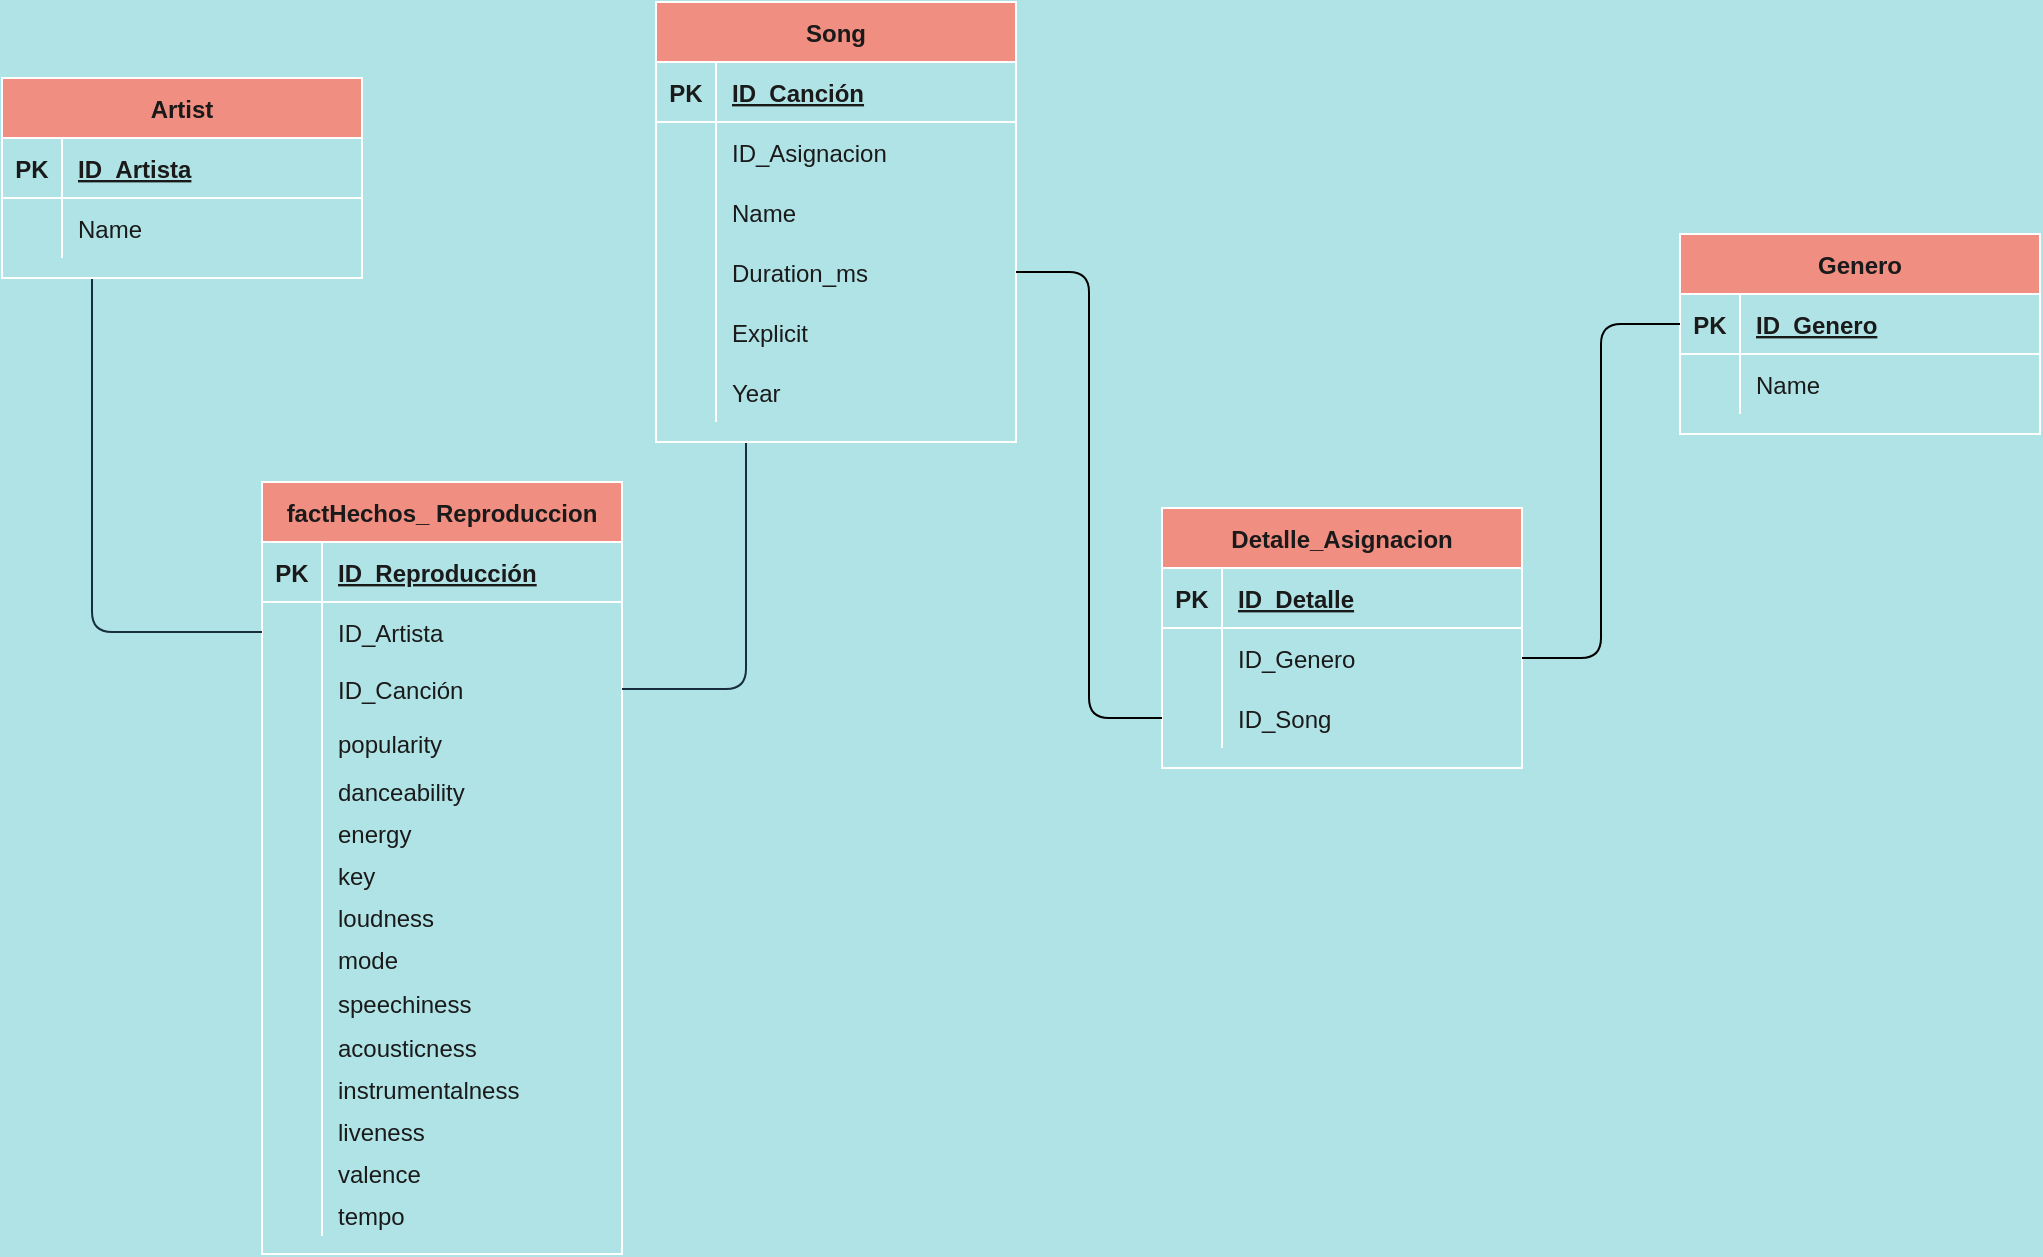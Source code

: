 <mxfile version="20.0.0" type="device"><diagram id="vb7ytGqqXogN_-BwyqKw" name="Page-1"><mxGraphModel dx="868" dy="482" grid="0" gridSize="10" guides="1" tooltips="1" connect="1" arrows="1" fold="1" page="1" pageScale="1" pageWidth="850" pageHeight="1100" background="#B0E3E6" math="0" shadow="0"><root><mxCell id="0"/><mxCell id="1" parent="0"/><mxCell id="wZ0ShS2-7gTB_1gdf2W--13" value="factHechos_ Reproduccion" style="shape=table;startSize=30;container=1;collapsible=1;childLayout=tableLayout;fixedRows=1;rowLines=0;fontStyle=1;align=center;resizeLast=1;fillColor=#F08E81;strokeColor=#FFFFFF;fontColor=#1A1A1A;" parent="1" vertex="1"><mxGeometry x="355" y="293" width="180" height="386" as="geometry"/></mxCell><mxCell id="wZ0ShS2-7gTB_1gdf2W--14" value="" style="shape=tableRow;horizontal=0;startSize=0;swimlaneHead=0;swimlaneBody=0;fillColor=none;collapsible=0;dropTarget=0;points=[[0,0.5],[1,0.5]];portConstraint=eastwest;top=0;left=0;right=0;bottom=1;strokeColor=#FFFFFF;fontColor=#1A1A1A;" parent="wZ0ShS2-7gTB_1gdf2W--13" vertex="1"><mxGeometry y="30" width="180" height="30" as="geometry"/></mxCell><mxCell id="wZ0ShS2-7gTB_1gdf2W--15" value="PK" style="shape=partialRectangle;connectable=0;fillColor=none;top=0;left=0;bottom=0;right=0;fontStyle=1;overflow=hidden;strokeColor=#FFFFFF;fontColor=#1A1A1A;" parent="wZ0ShS2-7gTB_1gdf2W--14" vertex="1"><mxGeometry width="30" height="30" as="geometry"><mxRectangle width="30" height="30" as="alternateBounds"/></mxGeometry></mxCell><mxCell id="wZ0ShS2-7gTB_1gdf2W--16" value="ID_Reproducción" style="shape=partialRectangle;connectable=0;fillColor=none;top=0;left=0;bottom=0;right=0;align=left;spacingLeft=6;fontStyle=5;overflow=hidden;strokeColor=#FFFFFF;fontColor=#1A1A1A;" parent="wZ0ShS2-7gTB_1gdf2W--14" vertex="1"><mxGeometry x="30" width="150" height="30" as="geometry"><mxRectangle width="150" height="30" as="alternateBounds"/></mxGeometry></mxCell><mxCell id="wZ0ShS2-7gTB_1gdf2W--17" value="" style="shape=tableRow;horizontal=0;startSize=0;swimlaneHead=0;swimlaneBody=0;fillColor=none;collapsible=0;dropTarget=0;points=[[0,0.5],[1,0.5]];portConstraint=eastwest;top=0;left=0;right=0;bottom=0;strokeColor=#FFFFFF;fontColor=#1A1A1A;" parent="wZ0ShS2-7gTB_1gdf2W--13" vertex="1"><mxGeometry y="60" width="180" height="30" as="geometry"/></mxCell><mxCell id="wZ0ShS2-7gTB_1gdf2W--18" value="" style="shape=partialRectangle;connectable=0;fillColor=none;top=0;left=0;bottom=0;right=0;editable=1;overflow=hidden;strokeColor=#FFFFFF;fontColor=#1A1A1A;" parent="wZ0ShS2-7gTB_1gdf2W--17" vertex="1"><mxGeometry width="30" height="30" as="geometry"><mxRectangle width="30" height="30" as="alternateBounds"/></mxGeometry></mxCell><mxCell id="wZ0ShS2-7gTB_1gdf2W--19" value="ID_Artista" style="shape=partialRectangle;connectable=0;fillColor=none;top=0;left=0;bottom=0;right=0;align=left;spacingLeft=6;overflow=hidden;strokeColor=#FFFFFF;fontColor=#1A1A1A;" parent="wZ0ShS2-7gTB_1gdf2W--17" vertex="1"><mxGeometry x="30" width="150" height="30" as="geometry"><mxRectangle width="150" height="30" as="alternateBounds"/></mxGeometry></mxCell><mxCell id="wZ0ShS2-7gTB_1gdf2W--55" style="shape=tableRow;horizontal=0;startSize=0;swimlaneHead=0;swimlaneBody=0;fillColor=none;collapsible=0;dropTarget=0;points=[[0,0.5],[1,0.5]];portConstraint=eastwest;top=0;left=0;right=0;bottom=0;strokeColor=#FFFFFF;fontColor=#1A1A1A;" parent="wZ0ShS2-7gTB_1gdf2W--13" vertex="1"><mxGeometry y="90" width="180" height="27" as="geometry"/></mxCell><mxCell id="wZ0ShS2-7gTB_1gdf2W--56" style="shape=partialRectangle;connectable=0;fillColor=none;top=0;left=0;bottom=0;right=0;editable=1;overflow=hidden;strokeColor=#FFFFFF;fontColor=#1A1A1A;" parent="wZ0ShS2-7gTB_1gdf2W--55" vertex="1"><mxGeometry width="30" height="27" as="geometry"><mxRectangle width="30" height="27" as="alternateBounds"/></mxGeometry></mxCell><mxCell id="wZ0ShS2-7gTB_1gdf2W--57" value="ID_Canción" style="shape=partialRectangle;connectable=0;fillColor=none;top=0;left=0;bottom=0;right=0;align=left;spacingLeft=6;overflow=hidden;strokeColor=#FFFFFF;fontColor=#1A1A1A;" parent="wZ0ShS2-7gTB_1gdf2W--55" vertex="1"><mxGeometry x="30" width="150" height="27" as="geometry"><mxRectangle width="150" height="27" as="alternateBounds"/></mxGeometry></mxCell><mxCell id="wZ0ShS2-7gTB_1gdf2W--61" style="shape=tableRow;horizontal=0;startSize=0;swimlaneHead=0;swimlaneBody=0;fillColor=none;collapsible=0;dropTarget=0;points=[[0,0.5],[1,0.5]];portConstraint=eastwest;top=0;left=0;right=0;bottom=0;strokeColor=#FFFFFF;fontColor=#1A1A1A;" parent="wZ0ShS2-7gTB_1gdf2W--13" vertex="1"><mxGeometry y="117" width="180" height="27" as="geometry"/></mxCell><mxCell id="wZ0ShS2-7gTB_1gdf2W--62" style="shape=partialRectangle;connectable=0;fillColor=none;top=0;left=0;bottom=0;right=0;editable=1;overflow=hidden;strokeColor=#FFFFFF;fontColor=#1A1A1A;" parent="wZ0ShS2-7gTB_1gdf2W--61" vertex="1"><mxGeometry width="30" height="27" as="geometry"><mxRectangle width="30" height="27" as="alternateBounds"/></mxGeometry></mxCell><mxCell id="wZ0ShS2-7gTB_1gdf2W--63" value="popularity" style="shape=partialRectangle;connectable=0;fillColor=none;top=0;left=0;bottom=0;right=0;align=left;spacingLeft=6;overflow=hidden;strokeColor=#FFFFFF;fontColor=#1A1A1A;" parent="wZ0ShS2-7gTB_1gdf2W--61" vertex="1"><mxGeometry x="30" width="150" height="27" as="geometry"><mxRectangle width="150" height="27" as="alternateBounds"/></mxGeometry></mxCell><mxCell id="wZ0ShS2-7gTB_1gdf2W--58" style="shape=tableRow;horizontal=0;startSize=0;swimlaneHead=0;swimlaneBody=0;fillColor=none;collapsible=0;dropTarget=0;points=[[0,0.5],[1,0.5]];portConstraint=eastwest;top=0;left=0;right=0;bottom=0;strokeColor=#FFFFFF;fontColor=#1A1A1A;" parent="wZ0ShS2-7gTB_1gdf2W--13" vertex="1"><mxGeometry y="144" width="180" height="21" as="geometry"/></mxCell><mxCell id="wZ0ShS2-7gTB_1gdf2W--59" style="shape=partialRectangle;connectable=0;fillColor=none;top=0;left=0;bottom=0;right=0;editable=1;overflow=hidden;strokeColor=#FFFFFF;fontColor=#1A1A1A;" parent="wZ0ShS2-7gTB_1gdf2W--58" vertex="1"><mxGeometry width="30" height="21" as="geometry"><mxRectangle width="30" height="21" as="alternateBounds"/></mxGeometry></mxCell><mxCell id="wZ0ShS2-7gTB_1gdf2W--60" value="danceability" style="shape=partialRectangle;connectable=0;fillColor=none;top=0;left=0;bottom=0;right=0;align=left;spacingLeft=6;overflow=hidden;strokeColor=#FFFFFF;fontColor=#1A1A1A;" parent="wZ0ShS2-7gTB_1gdf2W--58" vertex="1"><mxGeometry x="30" width="150" height="21" as="geometry"><mxRectangle width="150" height="21" as="alternateBounds"/></mxGeometry></mxCell><mxCell id="wZ0ShS2-7gTB_1gdf2W--67" style="shape=tableRow;horizontal=0;startSize=0;swimlaneHead=0;swimlaneBody=0;fillColor=none;collapsible=0;dropTarget=0;points=[[0,0.5],[1,0.5]];portConstraint=eastwest;top=0;left=0;right=0;bottom=0;strokeColor=#FFFFFF;fontColor=#1A1A1A;" parent="wZ0ShS2-7gTB_1gdf2W--13" vertex="1"><mxGeometry y="165" width="180" height="21" as="geometry"/></mxCell><mxCell id="wZ0ShS2-7gTB_1gdf2W--68" style="shape=partialRectangle;connectable=0;fillColor=none;top=0;left=0;bottom=0;right=0;editable=1;overflow=hidden;strokeColor=#FFFFFF;fontColor=#1A1A1A;" parent="wZ0ShS2-7gTB_1gdf2W--67" vertex="1"><mxGeometry width="30" height="21" as="geometry"><mxRectangle width="30" height="21" as="alternateBounds"/></mxGeometry></mxCell><mxCell id="wZ0ShS2-7gTB_1gdf2W--69" value="energy" style="shape=partialRectangle;connectable=0;fillColor=none;top=0;left=0;bottom=0;right=0;align=left;spacingLeft=6;overflow=hidden;strokeColor=#FFFFFF;fontColor=#1A1A1A;" parent="wZ0ShS2-7gTB_1gdf2W--67" vertex="1"><mxGeometry x="30" width="150" height="21" as="geometry"><mxRectangle width="150" height="21" as="alternateBounds"/></mxGeometry></mxCell><mxCell id="wZ0ShS2-7gTB_1gdf2W--79" style="shape=tableRow;horizontal=0;startSize=0;swimlaneHead=0;swimlaneBody=0;fillColor=none;collapsible=0;dropTarget=0;points=[[0,0.5],[1,0.5]];portConstraint=eastwest;top=0;left=0;right=0;bottom=0;strokeColor=#FFFFFF;fontColor=#1A1A1A;" parent="wZ0ShS2-7gTB_1gdf2W--13" vertex="1"><mxGeometry y="186" width="180" height="21" as="geometry"/></mxCell><mxCell id="wZ0ShS2-7gTB_1gdf2W--80" style="shape=partialRectangle;connectable=0;fillColor=none;top=0;left=0;bottom=0;right=0;editable=1;overflow=hidden;strokeColor=#FFFFFF;fontColor=#1A1A1A;" parent="wZ0ShS2-7gTB_1gdf2W--79" vertex="1"><mxGeometry width="30" height="21" as="geometry"><mxRectangle width="30" height="21" as="alternateBounds"/></mxGeometry></mxCell><mxCell id="wZ0ShS2-7gTB_1gdf2W--81" value="key" style="shape=partialRectangle;connectable=0;fillColor=none;top=0;left=0;bottom=0;right=0;align=left;spacingLeft=6;overflow=hidden;strokeColor=#FFFFFF;fontColor=#1A1A1A;" parent="wZ0ShS2-7gTB_1gdf2W--79" vertex="1"><mxGeometry x="30" width="150" height="21" as="geometry"><mxRectangle width="150" height="21" as="alternateBounds"/></mxGeometry></mxCell><mxCell id="wZ0ShS2-7gTB_1gdf2W--76" style="shape=tableRow;horizontal=0;startSize=0;swimlaneHead=0;swimlaneBody=0;fillColor=none;collapsible=0;dropTarget=0;points=[[0,0.5],[1,0.5]];portConstraint=eastwest;top=0;left=0;right=0;bottom=0;strokeColor=#FFFFFF;fontColor=#1A1A1A;" parent="wZ0ShS2-7gTB_1gdf2W--13" vertex="1"><mxGeometry y="207" width="180" height="21" as="geometry"/></mxCell><mxCell id="wZ0ShS2-7gTB_1gdf2W--77" style="shape=partialRectangle;connectable=0;fillColor=none;top=0;left=0;bottom=0;right=0;editable=1;overflow=hidden;strokeColor=#FFFFFF;fontColor=#1A1A1A;" parent="wZ0ShS2-7gTB_1gdf2W--76" vertex="1"><mxGeometry width="30" height="21" as="geometry"><mxRectangle width="30" height="21" as="alternateBounds"/></mxGeometry></mxCell><mxCell id="wZ0ShS2-7gTB_1gdf2W--78" value="loudness" style="shape=partialRectangle;connectable=0;fillColor=none;top=0;left=0;bottom=0;right=0;align=left;spacingLeft=6;overflow=hidden;strokeColor=#FFFFFF;fontColor=#1A1A1A;" parent="wZ0ShS2-7gTB_1gdf2W--76" vertex="1"><mxGeometry x="30" width="150" height="21" as="geometry"><mxRectangle width="150" height="21" as="alternateBounds"/></mxGeometry></mxCell><mxCell id="wZ0ShS2-7gTB_1gdf2W--73" style="shape=tableRow;horizontal=0;startSize=0;swimlaneHead=0;swimlaneBody=0;fillColor=none;collapsible=0;dropTarget=0;points=[[0,0.5],[1,0.5]];portConstraint=eastwest;top=0;left=0;right=0;bottom=0;strokeColor=#FFFFFF;fontColor=#1A1A1A;" parent="wZ0ShS2-7gTB_1gdf2W--13" vertex="1"><mxGeometry y="228" width="180" height="21" as="geometry"/></mxCell><mxCell id="wZ0ShS2-7gTB_1gdf2W--74" style="shape=partialRectangle;connectable=0;fillColor=none;top=0;left=0;bottom=0;right=0;editable=1;overflow=hidden;strokeColor=#FFFFFF;fontColor=#1A1A1A;" parent="wZ0ShS2-7gTB_1gdf2W--73" vertex="1"><mxGeometry width="30" height="21" as="geometry"><mxRectangle width="30" height="21" as="alternateBounds"/></mxGeometry></mxCell><mxCell id="wZ0ShS2-7gTB_1gdf2W--75" value="mode" style="shape=partialRectangle;connectable=0;fillColor=none;top=0;left=0;bottom=0;right=0;align=left;spacingLeft=6;overflow=hidden;strokeColor=#FFFFFF;fontColor=#1A1A1A;" parent="wZ0ShS2-7gTB_1gdf2W--73" vertex="1"><mxGeometry x="30" width="150" height="21" as="geometry"><mxRectangle width="150" height="21" as="alternateBounds"/></mxGeometry></mxCell><mxCell id="wZ0ShS2-7gTB_1gdf2W--70" style="shape=tableRow;horizontal=0;startSize=0;swimlaneHead=0;swimlaneBody=0;fillColor=none;collapsible=0;dropTarget=0;points=[[0,0.5],[1,0.5]];portConstraint=eastwest;top=0;left=0;right=0;bottom=0;strokeColor=#FFFFFF;fontColor=#1A1A1A;" parent="wZ0ShS2-7gTB_1gdf2W--13" vertex="1"><mxGeometry y="249" width="180" height="23" as="geometry"/></mxCell><mxCell id="wZ0ShS2-7gTB_1gdf2W--71" style="shape=partialRectangle;connectable=0;fillColor=none;top=0;left=0;bottom=0;right=0;editable=1;overflow=hidden;strokeColor=#FFFFFF;fontColor=#1A1A1A;" parent="wZ0ShS2-7gTB_1gdf2W--70" vertex="1"><mxGeometry width="30" height="23" as="geometry"><mxRectangle width="30" height="23" as="alternateBounds"/></mxGeometry></mxCell><mxCell id="wZ0ShS2-7gTB_1gdf2W--72" value="speechiness" style="shape=partialRectangle;connectable=0;fillColor=none;top=0;left=0;bottom=0;right=0;align=left;spacingLeft=6;overflow=hidden;strokeColor=#FFFFFF;fontColor=#1A1A1A;" parent="wZ0ShS2-7gTB_1gdf2W--70" vertex="1"><mxGeometry x="30" width="150" height="23" as="geometry"><mxRectangle width="150" height="23" as="alternateBounds"/></mxGeometry></mxCell><mxCell id="wZ0ShS2-7gTB_1gdf2W--64" style="shape=tableRow;horizontal=0;startSize=0;swimlaneHead=0;swimlaneBody=0;fillColor=none;collapsible=0;dropTarget=0;points=[[0,0.5],[1,0.5]];portConstraint=eastwest;top=0;left=0;right=0;bottom=0;strokeColor=#FFFFFF;fontColor=#1A1A1A;" parent="wZ0ShS2-7gTB_1gdf2W--13" vertex="1"><mxGeometry y="272" width="180" height="21" as="geometry"/></mxCell><mxCell id="wZ0ShS2-7gTB_1gdf2W--65" style="shape=partialRectangle;connectable=0;fillColor=none;top=0;left=0;bottom=0;right=0;editable=1;overflow=hidden;strokeColor=#FFFFFF;fontColor=#1A1A1A;" parent="wZ0ShS2-7gTB_1gdf2W--64" vertex="1"><mxGeometry width="30" height="21" as="geometry"><mxRectangle width="30" height="21" as="alternateBounds"/></mxGeometry></mxCell><mxCell id="wZ0ShS2-7gTB_1gdf2W--66" value="acousticness" style="shape=partialRectangle;connectable=0;fillColor=none;top=0;left=0;bottom=0;right=0;align=left;spacingLeft=6;overflow=hidden;strokeColor=#FFFFFF;fontColor=#1A1A1A;" parent="wZ0ShS2-7gTB_1gdf2W--64" vertex="1"><mxGeometry x="30" width="150" height="21" as="geometry"><mxRectangle width="150" height="21" as="alternateBounds"/></mxGeometry></mxCell><mxCell id="wZ0ShS2-7gTB_1gdf2W--91" style="shape=tableRow;horizontal=0;startSize=0;swimlaneHead=0;swimlaneBody=0;fillColor=none;collapsible=0;dropTarget=0;points=[[0,0.5],[1,0.5]];portConstraint=eastwest;top=0;left=0;right=0;bottom=0;strokeColor=#FFFFFF;fontColor=#1A1A1A;" parent="wZ0ShS2-7gTB_1gdf2W--13" vertex="1"><mxGeometry y="293" width="180" height="21" as="geometry"/></mxCell><mxCell id="wZ0ShS2-7gTB_1gdf2W--92" style="shape=partialRectangle;connectable=0;fillColor=none;top=0;left=0;bottom=0;right=0;editable=1;overflow=hidden;strokeColor=#FFFFFF;fontColor=#1A1A1A;" parent="wZ0ShS2-7gTB_1gdf2W--91" vertex="1"><mxGeometry width="30" height="21" as="geometry"><mxRectangle width="30" height="21" as="alternateBounds"/></mxGeometry></mxCell><mxCell id="wZ0ShS2-7gTB_1gdf2W--93" value="instrumentalness" style="shape=partialRectangle;connectable=0;fillColor=none;top=0;left=0;bottom=0;right=0;align=left;spacingLeft=6;overflow=hidden;strokeColor=#FFFFFF;fontColor=#1A1A1A;" parent="wZ0ShS2-7gTB_1gdf2W--91" vertex="1"><mxGeometry x="30" width="150" height="21" as="geometry"><mxRectangle width="150" height="21" as="alternateBounds"/></mxGeometry></mxCell><mxCell id="wZ0ShS2-7gTB_1gdf2W--88" style="shape=tableRow;horizontal=0;startSize=0;swimlaneHead=0;swimlaneBody=0;fillColor=none;collapsible=0;dropTarget=0;points=[[0,0.5],[1,0.5]];portConstraint=eastwest;top=0;left=0;right=0;bottom=0;strokeColor=#FFFFFF;fontColor=#1A1A1A;" parent="wZ0ShS2-7gTB_1gdf2W--13" vertex="1"><mxGeometry y="314" width="180" height="21" as="geometry"/></mxCell><mxCell id="wZ0ShS2-7gTB_1gdf2W--89" style="shape=partialRectangle;connectable=0;fillColor=none;top=0;left=0;bottom=0;right=0;editable=1;overflow=hidden;strokeColor=#FFFFFF;fontColor=#1A1A1A;" parent="wZ0ShS2-7gTB_1gdf2W--88" vertex="1"><mxGeometry width="30" height="21" as="geometry"><mxRectangle width="30" height="21" as="alternateBounds"/></mxGeometry></mxCell><mxCell id="wZ0ShS2-7gTB_1gdf2W--90" value="liveness" style="shape=partialRectangle;connectable=0;fillColor=none;top=0;left=0;bottom=0;right=0;align=left;spacingLeft=6;overflow=hidden;strokeColor=#FFFFFF;fontColor=#1A1A1A;" parent="wZ0ShS2-7gTB_1gdf2W--88" vertex="1"><mxGeometry x="30" width="150" height="21" as="geometry"><mxRectangle width="150" height="21" as="alternateBounds"/></mxGeometry></mxCell><mxCell id="wZ0ShS2-7gTB_1gdf2W--85" style="shape=tableRow;horizontal=0;startSize=0;swimlaneHead=0;swimlaneBody=0;fillColor=none;collapsible=0;dropTarget=0;points=[[0,0.5],[1,0.5]];portConstraint=eastwest;top=0;left=0;right=0;bottom=0;strokeColor=#FFFFFF;fontColor=#1A1A1A;" parent="wZ0ShS2-7gTB_1gdf2W--13" vertex="1"><mxGeometry y="335" width="180" height="21" as="geometry"/></mxCell><mxCell id="wZ0ShS2-7gTB_1gdf2W--86" style="shape=partialRectangle;connectable=0;fillColor=none;top=0;left=0;bottom=0;right=0;editable=1;overflow=hidden;strokeColor=#FFFFFF;fontColor=#1A1A1A;" parent="wZ0ShS2-7gTB_1gdf2W--85" vertex="1"><mxGeometry width="30" height="21" as="geometry"><mxRectangle width="30" height="21" as="alternateBounds"/></mxGeometry></mxCell><mxCell id="wZ0ShS2-7gTB_1gdf2W--87" value="valence" style="shape=partialRectangle;connectable=0;fillColor=none;top=0;left=0;bottom=0;right=0;align=left;spacingLeft=6;overflow=hidden;strokeColor=#FFFFFF;fontColor=#1A1A1A;" parent="wZ0ShS2-7gTB_1gdf2W--85" vertex="1"><mxGeometry x="30" width="150" height="21" as="geometry"><mxRectangle width="150" height="21" as="alternateBounds"/></mxGeometry></mxCell><mxCell id="wZ0ShS2-7gTB_1gdf2W--82" style="shape=tableRow;horizontal=0;startSize=0;swimlaneHead=0;swimlaneBody=0;fillColor=none;collapsible=0;dropTarget=0;points=[[0,0.5],[1,0.5]];portConstraint=eastwest;top=0;left=0;right=0;bottom=0;strokeColor=#FFFFFF;fontColor=#1A1A1A;" parent="wZ0ShS2-7gTB_1gdf2W--13" vertex="1"><mxGeometry y="356" width="180" height="21" as="geometry"/></mxCell><mxCell id="wZ0ShS2-7gTB_1gdf2W--83" style="shape=partialRectangle;connectable=0;fillColor=none;top=0;left=0;bottom=0;right=0;editable=1;overflow=hidden;strokeColor=#FFFFFF;fontColor=#1A1A1A;" parent="wZ0ShS2-7gTB_1gdf2W--82" vertex="1"><mxGeometry width="30" height="21" as="geometry"><mxRectangle width="30" height="21" as="alternateBounds"/></mxGeometry></mxCell><mxCell id="wZ0ShS2-7gTB_1gdf2W--84" value="tempo" style="shape=partialRectangle;connectable=0;fillColor=none;top=0;left=0;bottom=0;right=0;align=left;spacingLeft=6;overflow=hidden;strokeColor=#FFFFFF;fontColor=#1A1A1A;" parent="wZ0ShS2-7gTB_1gdf2W--82" vertex="1"><mxGeometry x="30" width="150" height="21" as="geometry"><mxRectangle width="150" height="21" as="alternateBounds"/></mxGeometry></mxCell><mxCell id="wZ0ShS2-7gTB_1gdf2W--94" style="edgeStyle=orthogonalEdgeStyle;curved=0;rounded=1;sketch=0;orthogonalLoop=1;jettySize=auto;html=1;exitX=0.25;exitY=1;exitDx=0;exitDy=0;entryX=0;entryY=0.5;entryDx=0;entryDy=0;fontColor=#1A1A1A;strokeColor=#182E3E;endArrow=none;endFill=0;" parent="1" source="wZ0ShS2-7gTB_1gdf2W--26" target="wZ0ShS2-7gTB_1gdf2W--17" edge="1"><mxGeometry relative="1" as="geometry"/></mxCell><mxCell id="wZ0ShS2-7gTB_1gdf2W--26" value="Artist" style="shape=table;startSize=30;container=1;collapsible=1;childLayout=tableLayout;fixedRows=1;rowLines=0;fontStyle=1;align=center;resizeLast=1;rounded=0;sketch=0;fontColor=#1A1A1A;strokeColor=#FFFFFF;fillColor=#F08E81;" parent="1" vertex="1"><mxGeometry x="225" y="91" width="180" height="100" as="geometry"/></mxCell><mxCell id="wZ0ShS2-7gTB_1gdf2W--27" value="" style="shape=tableRow;horizontal=0;startSize=0;swimlaneHead=0;swimlaneBody=0;fillColor=none;collapsible=0;dropTarget=0;points=[[0,0.5],[1,0.5]];portConstraint=eastwest;top=0;left=0;right=0;bottom=1;rounded=0;sketch=0;fontColor=#1A1A1A;strokeColor=#FFFFFF;" parent="wZ0ShS2-7gTB_1gdf2W--26" vertex="1"><mxGeometry y="30" width="180" height="30" as="geometry"/></mxCell><mxCell id="wZ0ShS2-7gTB_1gdf2W--28" value="PK" style="shape=partialRectangle;connectable=0;fillColor=none;top=0;left=0;bottom=0;right=0;fontStyle=1;overflow=hidden;rounded=0;sketch=0;fontColor=#1A1A1A;strokeColor=#FFFFFF;" parent="wZ0ShS2-7gTB_1gdf2W--27" vertex="1"><mxGeometry width="30" height="30" as="geometry"><mxRectangle width="30" height="30" as="alternateBounds"/></mxGeometry></mxCell><mxCell id="wZ0ShS2-7gTB_1gdf2W--29" value="ID_Artista" style="shape=partialRectangle;connectable=0;fillColor=none;top=0;left=0;bottom=0;right=0;align=left;spacingLeft=6;fontStyle=5;overflow=hidden;rounded=0;sketch=0;fontColor=#1A1A1A;strokeColor=#FFFFFF;" parent="wZ0ShS2-7gTB_1gdf2W--27" vertex="1"><mxGeometry x="30" width="150" height="30" as="geometry"><mxRectangle width="150" height="30" as="alternateBounds"/></mxGeometry></mxCell><mxCell id="wZ0ShS2-7gTB_1gdf2W--30" value="" style="shape=tableRow;horizontal=0;startSize=0;swimlaneHead=0;swimlaneBody=0;fillColor=none;collapsible=0;dropTarget=0;points=[[0,0.5],[1,0.5]];portConstraint=eastwest;top=0;left=0;right=0;bottom=0;rounded=0;sketch=0;fontColor=#1A1A1A;strokeColor=#FFFFFF;" parent="wZ0ShS2-7gTB_1gdf2W--26" vertex="1"><mxGeometry y="60" width="180" height="30" as="geometry"/></mxCell><mxCell id="wZ0ShS2-7gTB_1gdf2W--31" value="" style="shape=partialRectangle;connectable=0;fillColor=none;top=0;left=0;bottom=0;right=0;editable=1;overflow=hidden;rounded=0;sketch=0;fontColor=#1A1A1A;strokeColor=#FFFFFF;" parent="wZ0ShS2-7gTB_1gdf2W--30" vertex="1"><mxGeometry width="30" height="30" as="geometry"><mxRectangle width="30" height="30" as="alternateBounds"/></mxGeometry></mxCell><mxCell id="wZ0ShS2-7gTB_1gdf2W--32" value="Name" style="shape=partialRectangle;connectable=0;fillColor=none;top=0;left=0;bottom=0;right=0;align=left;spacingLeft=6;overflow=hidden;rounded=0;sketch=0;fontColor=#1A1A1A;strokeColor=#FFFFFF;" parent="wZ0ShS2-7gTB_1gdf2W--30" vertex="1"><mxGeometry x="30" width="150" height="30" as="geometry"><mxRectangle width="150" height="30" as="alternateBounds"/></mxGeometry></mxCell><mxCell id="wZ0ShS2-7gTB_1gdf2W--95" style="edgeStyle=orthogonalEdgeStyle;curved=0;rounded=1;sketch=0;orthogonalLoop=1;jettySize=auto;html=1;exitX=0.25;exitY=1;exitDx=0;exitDy=0;entryX=1;entryY=0.5;entryDx=0;entryDy=0;fontColor=#1A1A1A;endArrow=none;endFill=0;strokeColor=#182E3E;" parent="1" source="wZ0ShS2-7gTB_1gdf2W--39" target="wZ0ShS2-7gTB_1gdf2W--55" edge="1"><mxGeometry relative="1" as="geometry"/></mxCell><mxCell id="wZ0ShS2-7gTB_1gdf2W--39" value="Song" style="shape=table;startSize=30;container=1;collapsible=1;childLayout=tableLayout;fixedRows=1;rowLines=0;fontStyle=1;align=center;resizeLast=1;rounded=0;sketch=0;fontColor=#1A1A1A;strokeColor=#FFFFFF;fillColor=#F08E81;" parent="1" vertex="1"><mxGeometry x="552" y="53" width="180" height="220" as="geometry"/></mxCell><mxCell id="wZ0ShS2-7gTB_1gdf2W--40" value="" style="shape=tableRow;horizontal=0;startSize=0;swimlaneHead=0;swimlaneBody=0;fillColor=none;collapsible=0;dropTarget=0;points=[[0,0.5],[1,0.5]];portConstraint=eastwest;top=0;left=0;right=0;bottom=1;rounded=0;sketch=0;fontColor=#1A1A1A;strokeColor=#FFFFFF;" parent="wZ0ShS2-7gTB_1gdf2W--39" vertex="1"><mxGeometry y="30" width="180" height="30" as="geometry"/></mxCell><mxCell id="wZ0ShS2-7gTB_1gdf2W--41" value="PK" style="shape=partialRectangle;connectable=0;fillColor=none;top=0;left=0;bottom=0;right=0;fontStyle=1;overflow=hidden;rounded=0;sketch=0;fontColor=#1A1A1A;strokeColor=#FFFFFF;" parent="wZ0ShS2-7gTB_1gdf2W--40" vertex="1"><mxGeometry width="30" height="30" as="geometry"><mxRectangle width="30" height="30" as="alternateBounds"/></mxGeometry></mxCell><mxCell id="wZ0ShS2-7gTB_1gdf2W--42" value="ID_Canción" style="shape=partialRectangle;connectable=0;fillColor=none;top=0;left=0;bottom=0;right=0;align=left;spacingLeft=6;fontStyle=5;overflow=hidden;rounded=0;sketch=0;fontColor=#1A1A1A;strokeColor=#FFFFFF;" parent="wZ0ShS2-7gTB_1gdf2W--40" vertex="1"><mxGeometry x="30" width="150" height="30" as="geometry"><mxRectangle width="150" height="30" as="alternateBounds"/></mxGeometry></mxCell><mxCell id="ILC04493LB8VfQgJ1lI_-20" style="shape=tableRow;horizontal=0;startSize=0;swimlaneHead=0;swimlaneBody=0;fillColor=none;collapsible=0;dropTarget=0;points=[[0,0.5],[1,0.5]];portConstraint=eastwest;top=0;left=0;right=0;bottom=0;rounded=0;sketch=0;fontColor=#1A1A1A;strokeColor=#FFFFFF;" parent="wZ0ShS2-7gTB_1gdf2W--39" vertex="1"><mxGeometry y="60" width="180" height="30" as="geometry"/></mxCell><mxCell id="ILC04493LB8VfQgJ1lI_-21" style="shape=partialRectangle;connectable=0;fillColor=none;top=0;left=0;bottom=0;right=0;editable=1;overflow=hidden;rounded=0;sketch=0;fontColor=#1A1A1A;strokeColor=#FFFFFF;" parent="ILC04493LB8VfQgJ1lI_-20" vertex="1"><mxGeometry width="30" height="30" as="geometry"><mxRectangle width="30" height="30" as="alternateBounds"/></mxGeometry></mxCell><mxCell id="ILC04493LB8VfQgJ1lI_-22" value="ID_Asignacion" style="shape=partialRectangle;connectable=0;fillColor=none;top=0;left=0;bottom=0;right=0;align=left;spacingLeft=6;overflow=hidden;rounded=0;sketch=0;fontColor=#1A1A1A;strokeColor=#FFFFFF;" parent="ILC04493LB8VfQgJ1lI_-20" vertex="1"><mxGeometry x="30" width="150" height="30" as="geometry"><mxRectangle width="150" height="30" as="alternateBounds"/></mxGeometry></mxCell><mxCell id="wZ0ShS2-7gTB_1gdf2W--43" value="" style="shape=tableRow;horizontal=0;startSize=0;swimlaneHead=0;swimlaneBody=0;fillColor=none;collapsible=0;dropTarget=0;points=[[0,0.5],[1,0.5]];portConstraint=eastwest;top=0;left=0;right=0;bottom=0;rounded=0;sketch=0;fontColor=#1A1A1A;strokeColor=#FFFFFF;" parent="wZ0ShS2-7gTB_1gdf2W--39" vertex="1"><mxGeometry y="90" width="180" height="30" as="geometry"/></mxCell><mxCell id="wZ0ShS2-7gTB_1gdf2W--44" value="" style="shape=partialRectangle;connectable=0;fillColor=none;top=0;left=0;bottom=0;right=0;editable=1;overflow=hidden;rounded=0;sketch=0;fontColor=#1A1A1A;strokeColor=#FFFFFF;" parent="wZ0ShS2-7gTB_1gdf2W--43" vertex="1"><mxGeometry width="30" height="30" as="geometry"><mxRectangle width="30" height="30" as="alternateBounds"/></mxGeometry></mxCell><mxCell id="wZ0ShS2-7gTB_1gdf2W--45" value="Name" style="shape=partialRectangle;connectable=0;fillColor=none;top=0;left=0;bottom=0;right=0;align=left;spacingLeft=6;overflow=hidden;rounded=0;sketch=0;fontColor=#1A1A1A;strokeColor=#FFFFFF;" parent="wZ0ShS2-7gTB_1gdf2W--43" vertex="1"><mxGeometry x="30" width="150" height="30" as="geometry"><mxRectangle width="150" height="30" as="alternateBounds"/></mxGeometry></mxCell><mxCell id="wZ0ShS2-7gTB_1gdf2W--46" style="shape=tableRow;horizontal=0;startSize=0;swimlaneHead=0;swimlaneBody=0;fillColor=none;collapsible=0;dropTarget=0;points=[[0,0.5],[1,0.5]];portConstraint=eastwest;top=0;left=0;right=0;bottom=0;rounded=0;sketch=0;fontColor=#1A1A1A;strokeColor=#FFFFFF;" parent="wZ0ShS2-7gTB_1gdf2W--39" vertex="1"><mxGeometry y="120" width="180" height="30" as="geometry"/></mxCell><mxCell id="wZ0ShS2-7gTB_1gdf2W--47" style="shape=partialRectangle;connectable=0;fillColor=none;top=0;left=0;bottom=0;right=0;editable=1;overflow=hidden;rounded=0;sketch=0;fontColor=#1A1A1A;strokeColor=#FFFFFF;" parent="wZ0ShS2-7gTB_1gdf2W--46" vertex="1"><mxGeometry width="30" height="30" as="geometry"><mxRectangle width="30" height="30" as="alternateBounds"/></mxGeometry></mxCell><mxCell id="wZ0ShS2-7gTB_1gdf2W--48" value="Duration_ms" style="shape=partialRectangle;connectable=0;fillColor=none;top=0;left=0;bottom=0;right=0;align=left;spacingLeft=6;overflow=hidden;rounded=0;sketch=0;fontColor=#1A1A1A;strokeColor=#FFFFFF;" parent="wZ0ShS2-7gTB_1gdf2W--46" vertex="1"><mxGeometry x="30" width="150" height="30" as="geometry"><mxRectangle width="150" height="30" as="alternateBounds"/></mxGeometry></mxCell><mxCell id="wZ0ShS2-7gTB_1gdf2W--49" style="shape=tableRow;horizontal=0;startSize=0;swimlaneHead=0;swimlaneBody=0;fillColor=none;collapsible=0;dropTarget=0;points=[[0,0.5],[1,0.5]];portConstraint=eastwest;top=0;left=0;right=0;bottom=0;rounded=0;sketch=0;fontColor=#1A1A1A;strokeColor=#FFFFFF;" parent="wZ0ShS2-7gTB_1gdf2W--39" vertex="1"><mxGeometry y="150" width="180" height="30" as="geometry"/></mxCell><mxCell id="wZ0ShS2-7gTB_1gdf2W--50" style="shape=partialRectangle;connectable=0;fillColor=none;top=0;left=0;bottom=0;right=0;editable=1;overflow=hidden;rounded=0;sketch=0;fontColor=#1A1A1A;strokeColor=#FFFFFF;" parent="wZ0ShS2-7gTB_1gdf2W--49" vertex="1"><mxGeometry width="30" height="30" as="geometry"><mxRectangle width="30" height="30" as="alternateBounds"/></mxGeometry></mxCell><mxCell id="wZ0ShS2-7gTB_1gdf2W--51" value="Explicit" style="shape=partialRectangle;connectable=0;fillColor=none;top=0;left=0;bottom=0;right=0;align=left;spacingLeft=6;overflow=hidden;rounded=0;sketch=0;fontColor=#1A1A1A;strokeColor=#FFFFFF;" parent="wZ0ShS2-7gTB_1gdf2W--49" vertex="1"><mxGeometry x="30" width="150" height="30" as="geometry"><mxRectangle width="150" height="30" as="alternateBounds"/></mxGeometry></mxCell><mxCell id="wZ0ShS2-7gTB_1gdf2W--52" style="shape=tableRow;horizontal=0;startSize=0;swimlaneHead=0;swimlaneBody=0;fillColor=none;collapsible=0;dropTarget=0;points=[[0,0.5],[1,0.5]];portConstraint=eastwest;top=0;left=0;right=0;bottom=0;rounded=0;sketch=0;fontColor=#1A1A1A;strokeColor=#FFFFFF;" parent="wZ0ShS2-7gTB_1gdf2W--39" vertex="1"><mxGeometry y="180" width="180" height="30" as="geometry"/></mxCell><mxCell id="wZ0ShS2-7gTB_1gdf2W--53" style="shape=partialRectangle;connectable=0;fillColor=none;top=0;left=0;bottom=0;right=0;editable=1;overflow=hidden;rounded=0;sketch=0;fontColor=#1A1A1A;strokeColor=#FFFFFF;" parent="wZ0ShS2-7gTB_1gdf2W--52" vertex="1"><mxGeometry width="30" height="30" as="geometry"><mxRectangle width="30" height="30" as="alternateBounds"/></mxGeometry></mxCell><mxCell id="wZ0ShS2-7gTB_1gdf2W--54" value="Year" style="shape=partialRectangle;connectable=0;fillColor=none;top=0;left=0;bottom=0;right=0;align=left;spacingLeft=6;overflow=hidden;rounded=0;sketch=0;fontColor=#1A1A1A;strokeColor=#FFFFFF;" parent="wZ0ShS2-7gTB_1gdf2W--52" vertex="1"><mxGeometry x="30" width="150" height="30" as="geometry"><mxRectangle width="150" height="30" as="alternateBounds"/></mxGeometry></mxCell><mxCell id="wZ0ShS2-7gTB_1gdf2W--107" value="Genero" style="shape=table;startSize=30;container=1;collapsible=1;childLayout=tableLayout;fixedRows=1;rowLines=0;fontStyle=1;align=center;resizeLast=1;rounded=0;sketch=0;fontColor=#1A1A1A;strokeColor=#FFFFFF;fillColor=#F08E81;" parent="1" vertex="1"><mxGeometry x="1064" y="169" width="180" height="100" as="geometry"/></mxCell><mxCell id="wZ0ShS2-7gTB_1gdf2W--108" value="" style="shape=tableRow;horizontal=0;startSize=0;swimlaneHead=0;swimlaneBody=0;fillColor=none;collapsible=0;dropTarget=0;points=[[0,0.5],[1,0.5]];portConstraint=eastwest;top=0;left=0;right=0;bottom=1;rounded=0;sketch=0;fontColor=#1A1A1A;strokeColor=#FFFFFF;" parent="wZ0ShS2-7gTB_1gdf2W--107" vertex="1"><mxGeometry y="30" width="180" height="30" as="geometry"/></mxCell><mxCell id="wZ0ShS2-7gTB_1gdf2W--109" value="PK" style="shape=partialRectangle;connectable=0;fillColor=none;top=0;left=0;bottom=0;right=0;fontStyle=1;overflow=hidden;rounded=0;sketch=0;fontColor=#1A1A1A;strokeColor=#FFFFFF;" parent="wZ0ShS2-7gTB_1gdf2W--108" vertex="1"><mxGeometry width="30" height="30" as="geometry"><mxRectangle width="30" height="30" as="alternateBounds"/></mxGeometry></mxCell><mxCell id="wZ0ShS2-7gTB_1gdf2W--110" value="ID_Genero" style="shape=partialRectangle;connectable=0;fillColor=none;top=0;left=0;bottom=0;right=0;align=left;spacingLeft=6;fontStyle=5;overflow=hidden;rounded=0;sketch=0;fontColor=#1A1A1A;strokeColor=#FFFFFF;" parent="wZ0ShS2-7gTB_1gdf2W--108" vertex="1"><mxGeometry x="30" width="150" height="30" as="geometry"><mxRectangle width="150" height="30" as="alternateBounds"/></mxGeometry></mxCell><mxCell id="wZ0ShS2-7gTB_1gdf2W--111" value="" style="shape=tableRow;horizontal=0;startSize=0;swimlaneHead=0;swimlaneBody=0;fillColor=none;collapsible=0;dropTarget=0;points=[[0,0.5],[1,0.5]];portConstraint=eastwest;top=0;left=0;right=0;bottom=0;rounded=0;sketch=0;fontColor=#1A1A1A;strokeColor=#FFFFFF;" parent="wZ0ShS2-7gTB_1gdf2W--107" vertex="1"><mxGeometry y="60" width="180" height="30" as="geometry"/></mxCell><mxCell id="wZ0ShS2-7gTB_1gdf2W--112" value="" style="shape=partialRectangle;connectable=0;fillColor=none;top=0;left=0;bottom=0;right=0;editable=1;overflow=hidden;rounded=0;sketch=0;fontColor=#1A1A1A;strokeColor=#FFFFFF;" parent="wZ0ShS2-7gTB_1gdf2W--111" vertex="1"><mxGeometry width="30" height="30" as="geometry"><mxRectangle width="30" height="30" as="alternateBounds"/></mxGeometry></mxCell><mxCell id="wZ0ShS2-7gTB_1gdf2W--113" value="Name" style="shape=partialRectangle;connectable=0;fillColor=none;top=0;left=0;bottom=0;right=0;align=left;spacingLeft=6;overflow=hidden;rounded=0;sketch=0;fontColor=#1A1A1A;strokeColor=#FFFFFF;" parent="wZ0ShS2-7gTB_1gdf2W--111" vertex="1"><mxGeometry x="30" width="150" height="30" as="geometry"><mxRectangle width="150" height="30" as="alternateBounds"/></mxGeometry></mxCell><mxCell id="ILC04493LB8VfQgJ1lI_-24" value="Detalle_Asignacion" style="shape=table;startSize=30;container=1;collapsible=1;childLayout=tableLayout;fixedRows=1;rowLines=0;fontStyle=1;align=center;resizeLast=1;rounded=0;sketch=0;fontColor=#1A1A1A;strokeColor=#FFFFFF;fillColor=#F08E81;" parent="1" vertex="1"><mxGeometry x="805" y="306" width="180" height="130" as="geometry"/></mxCell><mxCell id="ILC04493LB8VfQgJ1lI_-25" value="" style="shape=tableRow;horizontal=0;startSize=0;swimlaneHead=0;swimlaneBody=0;fillColor=none;collapsible=0;dropTarget=0;points=[[0,0.5],[1,0.5]];portConstraint=eastwest;top=0;left=0;right=0;bottom=1;rounded=0;sketch=0;fontColor=#1A1A1A;strokeColor=#FFFFFF;" parent="ILC04493LB8VfQgJ1lI_-24" vertex="1"><mxGeometry y="30" width="180" height="30" as="geometry"/></mxCell><mxCell id="ILC04493LB8VfQgJ1lI_-26" value="PK" style="shape=partialRectangle;connectable=0;fillColor=none;top=0;left=0;bottom=0;right=0;fontStyle=1;overflow=hidden;rounded=0;sketch=0;fontColor=#1A1A1A;strokeColor=#FFFFFF;" parent="ILC04493LB8VfQgJ1lI_-25" vertex="1"><mxGeometry width="30" height="30" as="geometry"><mxRectangle width="30" height="30" as="alternateBounds"/></mxGeometry></mxCell><mxCell id="ILC04493LB8VfQgJ1lI_-27" value="ID_Detalle" style="shape=partialRectangle;connectable=0;fillColor=none;top=0;left=0;bottom=0;right=0;align=left;spacingLeft=6;fontStyle=5;overflow=hidden;rounded=0;sketch=0;fontColor=#1A1A1A;strokeColor=#FFFFFF;" parent="ILC04493LB8VfQgJ1lI_-25" vertex="1"><mxGeometry x="30" width="150" height="30" as="geometry"><mxRectangle width="150" height="30" as="alternateBounds"/></mxGeometry></mxCell><mxCell id="ILC04493LB8VfQgJ1lI_-28" value="" style="shape=tableRow;horizontal=0;startSize=0;swimlaneHead=0;swimlaneBody=0;fillColor=none;collapsible=0;dropTarget=0;points=[[0,0.5],[1,0.5]];portConstraint=eastwest;top=0;left=0;right=0;bottom=0;rounded=0;sketch=0;fontColor=#1A1A1A;strokeColor=#FFFFFF;" parent="ILC04493LB8VfQgJ1lI_-24" vertex="1"><mxGeometry y="60" width="180" height="30" as="geometry"/></mxCell><mxCell id="ILC04493LB8VfQgJ1lI_-29" value="" style="shape=partialRectangle;connectable=0;fillColor=none;top=0;left=0;bottom=0;right=0;editable=1;overflow=hidden;rounded=0;sketch=0;fontColor=#1A1A1A;strokeColor=#FFFFFF;" parent="ILC04493LB8VfQgJ1lI_-28" vertex="1"><mxGeometry width="30" height="30" as="geometry"><mxRectangle width="30" height="30" as="alternateBounds"/></mxGeometry></mxCell><mxCell id="ILC04493LB8VfQgJ1lI_-30" value="ID_Genero" style="shape=partialRectangle;connectable=0;fillColor=none;top=0;left=0;bottom=0;right=0;align=left;spacingLeft=6;overflow=hidden;rounded=0;sketch=0;fontColor=#1A1A1A;strokeColor=#FFFFFF;" parent="ILC04493LB8VfQgJ1lI_-28" vertex="1"><mxGeometry x="30" width="150" height="30" as="geometry"><mxRectangle width="150" height="30" as="alternateBounds"/></mxGeometry></mxCell><mxCell id="ILC04493LB8VfQgJ1lI_-32" style="shape=tableRow;horizontal=0;startSize=0;swimlaneHead=0;swimlaneBody=0;fillColor=none;collapsible=0;dropTarget=0;points=[[0,0.5],[1,0.5]];portConstraint=eastwest;top=0;left=0;right=0;bottom=0;rounded=0;sketch=0;fontColor=#1A1A1A;strokeColor=#FFFFFF;" parent="ILC04493LB8VfQgJ1lI_-24" vertex="1"><mxGeometry y="90" width="180" height="30" as="geometry"/></mxCell><mxCell id="ILC04493LB8VfQgJ1lI_-33" style="shape=partialRectangle;connectable=0;fillColor=none;top=0;left=0;bottom=0;right=0;editable=1;overflow=hidden;rounded=0;sketch=0;fontColor=#1A1A1A;strokeColor=#FFFFFF;" parent="ILC04493LB8VfQgJ1lI_-32" vertex="1"><mxGeometry width="30" height="30" as="geometry"><mxRectangle width="30" height="30" as="alternateBounds"/></mxGeometry></mxCell><mxCell id="ILC04493LB8VfQgJ1lI_-34" value="ID_Song" style="shape=partialRectangle;connectable=0;fillColor=none;top=0;left=0;bottom=0;right=0;align=left;spacingLeft=6;overflow=hidden;rounded=0;sketch=0;fontColor=#1A1A1A;strokeColor=#FFFFFF;" parent="ILC04493LB8VfQgJ1lI_-32" vertex="1"><mxGeometry x="30" width="150" height="30" as="geometry"><mxRectangle width="150" height="30" as="alternateBounds"/></mxGeometry></mxCell><mxCell id="ILC04493LB8VfQgJ1lI_-31" style="edgeStyle=orthogonalEdgeStyle;rounded=1;orthogonalLoop=1;jettySize=auto;html=1;exitX=0;exitY=0.5;exitDx=0;exitDy=0;entryX=1;entryY=0.5;entryDx=0;entryDy=0;endArrow=none;endFill=0;" parent="1" source="wZ0ShS2-7gTB_1gdf2W--108" target="ILC04493LB8VfQgJ1lI_-28" edge="1"><mxGeometry relative="1" as="geometry"/></mxCell><mxCell id="Yc0K1fccOoTMpG9rwnxv-1" style="edgeStyle=orthogonalEdgeStyle;rounded=1;orthogonalLoop=1;jettySize=auto;html=1;exitX=0;exitY=0.5;exitDx=0;exitDy=0;entryX=1;entryY=0.5;entryDx=0;entryDy=0;startArrow=none;startFill=0;endArrow=none;endFill=0;" edge="1" parent="1" source="ILC04493LB8VfQgJ1lI_-32" target="wZ0ShS2-7gTB_1gdf2W--46"><mxGeometry relative="1" as="geometry"/></mxCell></root></mxGraphModel></diagram></mxfile>